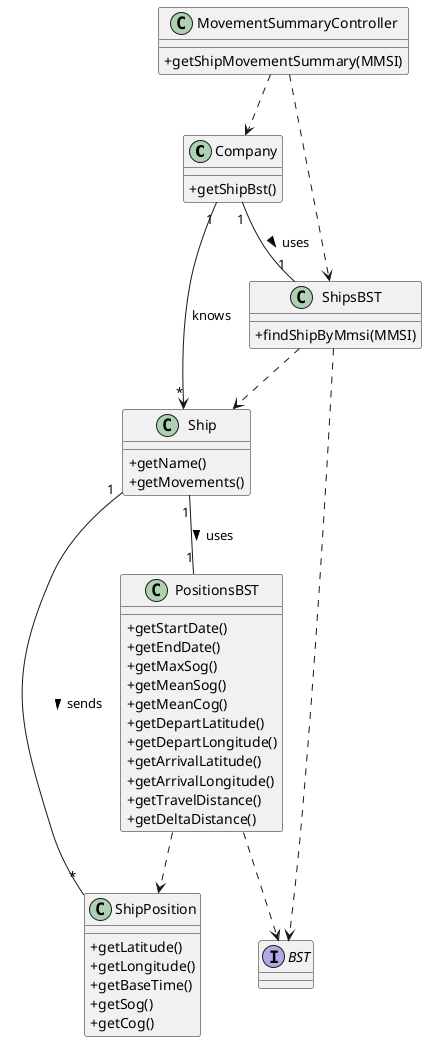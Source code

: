 @startuml
skinparam classAttributeIconSize 0

class Company{
    +getShipBst()
}
Interface BST{}

class Ship {
    +getName()
    +getMovements()
}

class ShipsBST{
    +findShipByMmsi(MMSI)
}

class ShipPosition{
    +getLatitude()
    +getLongitude()
    +getBaseTime()
    +getSog()
    +getCog()
}

class PositionsBST {
    +getStartDate()
    +getEndDate()
    +getMaxSog()
    +getMeanSog()
    +getMeanCog()
    +getDepartLatitude()
    +getDepartLongitude()
    +getArrivalLatitude()
    +getArrivalLongitude()
    +getTravelDistance()
    +getDeltaDistance()
}


class MovementSummaryController {
+getShipMovementSummary(MMSI)
}


MovementSummaryController ..> Company
MovementSummaryController ..> ShipsBST
Company "1" --> "*" Ship : knows
Company "1" -- "1" ShipsBST : uses >
ShipsBST ..> Ship
Ship "1" -- "*" ShipPosition : sends >
Ship "1" -- "1" PositionsBST : uses >
PositionsBST ..> ShipPosition
ShipsBST ..> BST
PositionsBST ..> BST

@enduml
